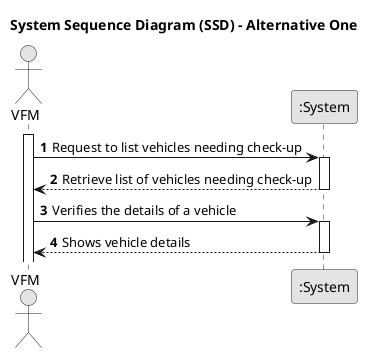 @startuml
skinparam monochrome true
skinparam packageStyle rectangle
skinparam shadowing false

title System Sequence Diagram (SSD) - Alternative One

autonumber

actor "VFM" as Employee
participant ":System" as System

activate Employee

    Employee -> System : Request to list vehicles needing check-up
    activate System

        System --> Employee : Retrieve list of vehicles needing check-up
    deactivate System

    Employee -> System : Verifies the details of a vehicle
    activate System

        System --> Employee : Shows vehicle details
    deactivate System
@enduml